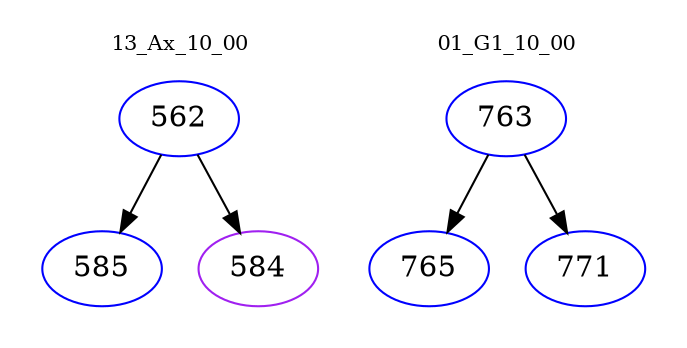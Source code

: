 digraph{
subgraph cluster_0 {
color = white
label = "13_Ax_10_00";
fontsize=10;
T0_562 [label="562", color="blue"]
T0_562 -> T0_585 [color="black"]
T0_585 [label="585", color="blue"]
T0_562 -> T0_584 [color="black"]
T0_584 [label="584", color="purple"]
}
subgraph cluster_1 {
color = white
label = "01_G1_10_00";
fontsize=10;
T1_763 [label="763", color="blue"]
T1_763 -> T1_765 [color="black"]
T1_765 [label="765", color="blue"]
T1_763 -> T1_771 [color="black"]
T1_771 [label="771", color="blue"]
}
}
